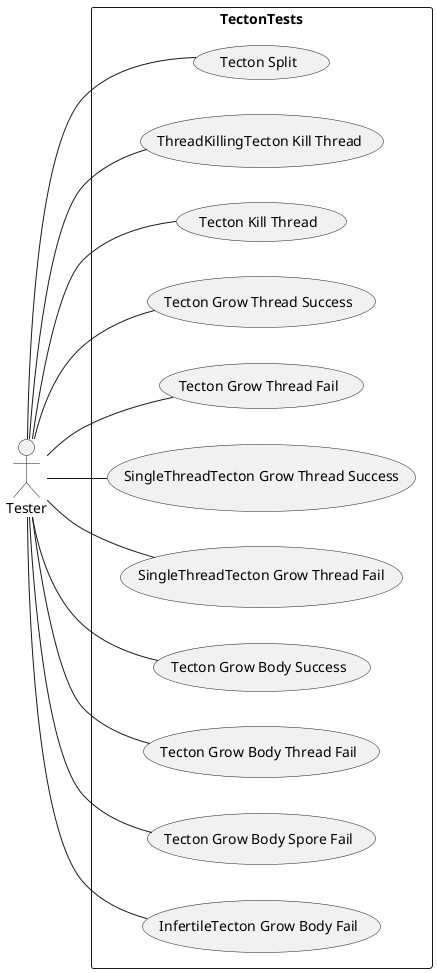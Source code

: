 @startuml tectonTestCases
left to right direction

actor "Tester" as t

rectangle TectonTests {
    usecase "Tecton Split" as test1
    usecase "ThreadKillingTecton Kill Thread" as test2
    usecase "Tecton Kill Thread" as test3
    usecase "Tecton Grow Thread Success" as test4
    usecase "Tecton Grow Thread Fail" as test5
    usecase "SingleThreadTecton Grow Thread Success" as test6
    usecase "SingleThreadTecton Grow Thread Fail" as test7
    usecase "Tecton Grow Body Success" as test8
    usecase "Tecton Grow Body Thread Fail" as test9
    usecase "Tecton Grow Body Spore Fail" as test10
    usecase "InfertileTecton Grow Body Fail" as test11
}

t -- test1
t -- test2
t -- test3
t -- test4
t -- test5
t -- test6
t -- test7
t -- test8
t -- test9
t -- test10
t -- test11

@enduml
